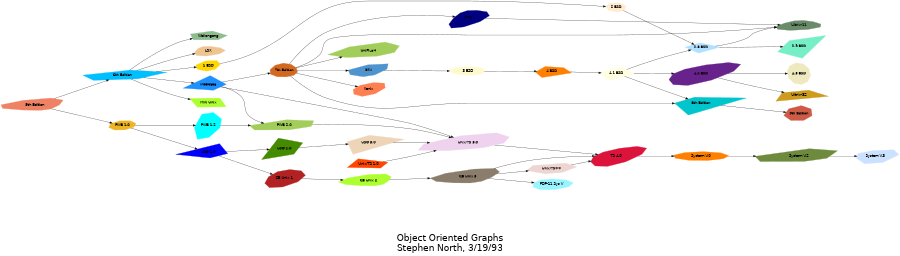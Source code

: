 digraph unix {
	graph [rankdir=LR, fontname=Helvetica, fontsize=36, label="\n\n\n\nObject Oriented Graphs\nStephen North, 3/19/93", size="6,6"];
	node [label="\N", shape=polygon, sides=4, distortion="0.0", orientation="0.0", skew="0.0", color=white, style=filled, fontname=Helvetica];
	graph [lp="1217,130",
		lwidth="5.29",
		lheight="3.50",
		bb="0,0,2434,930"];
	"5th Edition" [sides=9, distortion="0.936354", orientation=28, skew="-0.126818", color=salmon2, pos="88,571", width="2.4513", height="0.62845"];
	"6th Edition" [sides=5, distortion="0.238792", orientation=11, skew="0.995935", color=deepskyblue, pos="321,651", width="3.0296", height="0.53832"];
	"PWB 1.0" [sides=8, distortion="0.019636", orientation=79, skew="-0.440424", color=goldenrod2, pos="321,491", width="1.4451", height="0.5066"];
	LSX [sides=9, distortion="-0.698271", orientation=22, skew="-0.195492", color=burlywood2, pos="557,740", width="1.2562", height="0.53598"];
	"1 BSD" [sides=7, distortion="0.265084", orientation=26, skew="0.403659", color=gold1, pos="557,683", width="1.2527", height="0.54133"];
	"Mini Unix" [distortion="0.039386", orientation=2, skew="-0.461120", color=greenyellow, pos="557,559", width="1.8894", height="0.5"];
	Wollongong [sides=5, distortion="0.228564", orientation=63, skew="-0.062846", color=darkseagreen, pos="557,796", width="2.0084", height="0.5333"];
	Interdata [distortion="0.624013", orientation=56, skew="0.101396", color=dodgerblue1, pos="557,620", width="2.2595", height="0.704"];
	"Unix/TS 3.0" [sides=8, distortion="0.731383", orientation=43, skew="-0.824612", color=thistle2, pos="1234,439", width="3.1145", height="0.73633"];
	"PWB 2.0" [sides=6, distortion="0.592100", orientation=34, skew="-0.719269", color=darkolivegreen3, pos="771,491", width="2.401", height="0.56098"];
	"7th Edition" [sides=10, distortion="0.298417", orientation=65, skew="0.310367", color=chocolate, pos="771,691", width="1.5756", height="0.64255"];
	"8th Edition" [distortion="-0.997093", orientation=50, skew="-0.061117", color=turquoise3, pos="1872,577", width="3.2588", height="0.80427"];
	"32V" [sides=7, distortion="0.878516", orientation=19, skew="0.592905", color=steelblue3, pos="990,691", width="1.3648", height="0.60598"];
	V7M [sides=10, distortion="-0.960249", orientation=32, skew="0.460424", color=navy, pos="1234,864", width="1.4322", height="0.74745"];
	"Ultrix-11" [sides=10, distortion="-0.633186", orientation=10, skew="0.333125", color=darkseagreen4, pos="2134,828", width="1.7938", height="0.53138"];
	Xenix [sides=8, distortion="-0.337997", orientation=52, skew="-0.760726", color=coral, pos="990,628", width="1.3725", height="0.63729"];
	"UniPlus+" [sides=7, distortion="0.788483", orientation=39, skew="-0.526284", color=darkolivegreen3, pos="990,756", width="2.5716", height="0.69194"];
	"9th Edition" [sides=7, distortion="0.138690", orientation=55, skew="0.554049", color=coral3, pos="2134,557", width="1.6632", height="0.66083"];
	"2 BSD" [sides=7, distortion="-0.010661", orientation=84, skew="0.179249", color=blanchedalmond, pos="1648,912", width="1.1422", height="0.51591"];
	"2.8 BSD" [distortion="-0.239422", orientation=44, skew="0.053841", color=lightskyblue1, pos="1872,761", width="1.9268", height="0.55846"];
	"2.9 BSD" [distortion="-0.843381", orientation=70, skew="-0.601395", color=aquamarine2, pos="2134,762", width="2.3014", height="0.80291"];
	"3 BSD" [sides=10, distortion="0.251820", orientation=18, skew="-0.530618", color=lemonchiffon, pos="1234,691", width="1.5057", height="0.5"];
	"4 BSD" [sides=5, distortion="-0.772300", orientation=24, skew="-0.028475", color=darkorange1, pos="1462,690", width="1.68", height="0.58561"];
	"4.1 BSD" [distortion="-0.226170", orientation=38, skew="0.504053", color=lightyellow1, pos="1648,689", width="1.892", height="0.6378"];
	"4.2 BSD" [sides=10, distortion="-0.807349", orientation=50, skew="-0.908842", color=darkorchid4, pos="1872,687", width="2.4079", height="0.81143"];
	"4.3 BSD" [sides=10, distortion="-0.030619", orientation=76, skew="0.985021", color=lemonchiffon2, pos="2134,687", width="1.3098", height="0.77622"];
	"Ultrix-32" [distortion="-0.644209", orientation=21, skew="0.307836", color=goldenrod3, pos="2134,620", width="2.4029", height="0.58223"];
	"PWB 1.2" [sides=7, distortion="0.640971", orientation=84, skew="-0.768455", color=cyan, pos="557,491", width="1.4928", height="0.88033"];
	"USG 1.0" [distortion="0.758942", orientation=42, skew="0.039886", color=blue, pos="557,416", width="2.5329", height="0.69721"];
	"CB Unix 1" [sides=9, distortion="-0.348692", orientation=42, skew="0.767058", color=firebrick, pos="771,329", width="1.9071", height="0.72208"];
	"USG 2.0" [distortion="0.748625", orientation=74, skew="-0.647656", color=chartreuse4, pos="771,421", width="2.1103", height="0.77619"];
	"CB Unix 2" [sides=10, distortion="0.851818", orientation=32, skew="-0.020120", color=greenyellow, pos="990,313", width="2.2509", height="0.61186"];
	"CB Unix 3" [sides=10, distortion="0.992237", orientation=29, skew="0.256102", color=bisque4, pos="1234,333", width="2.5175", height="0.674"];
	"Unix/TS++" [sides=6, distortion="0.545461", orientation=16, skew="0.313589", color=mistyrose2, pos="1462,338", width="2.1927", height="0.55238"];
	"PDP-11 Sys V" [sides=9, distortion="-0.267769", orientation=40, skew="0.271226", color=cadetblue1, pos="1462,280", width="2.2197", height="0.55754"];
	"USG 3.0" [distortion="-0.848455", orientation=44, skew="0.267152", color=bisque2, pos="990,439", width="2.6638", height="0.80243"];
	"Unix/TS 1.0" [distortion="0.305594", orientation=75, skew="0.070516", color=orangered, pos="990,373", width="2.2979", height="0.5422"];
	"TS 4.0" [sides=10, distortion="-0.641701", orientation=50, skew="-0.952502", color=crimson, pos="1648,386", width="1.9319", height="0.75173"];
	"System V.0" [sides=9, distortion="0.021556", orientation=26, skew="-0.729938", color=darkorange1, pos="1872,386", width="2.2834", height="0.5"];
	"System V.2" [sides=6, distortion="0.985153", orientation=33, skew="-0.399752", color=darkolivegreen4, pos="2134,386", width="2.9816", height="0.64346"];
	"System V.3" [sides=7, distortion="-0.687574", orientation=58, skew="-0.180116", color=lightsteelblue1, pos="2356,386", width="2.1571", height="0.64742"];
	"5th Edition" -> "6th Edition" [pos="e,270.1,633.72 144.92,590.37 179.83,602.45 224.73,618.01 260.32,630.33"];
	"5th Edition" -> "PWB 1.0" [pos="e,288.47,501.92 125.86,558.24 167.57,543.79 235.35,520.32 278.79,505.27"];
	"6th Edition" -> LSX [pos="e,522.44,729.91 361.07,668.31 389.84,680.81 430.04,697.74 466,711 481.02,716.54 497.65,722.06 512.49,726.78"];
	"6th Edition" -> "1 BSD" [pos="e,514.77,677.36 414.48,663.65 445.16,667.84 478.19,672.36 504.62,675.97"];
	"6th Edition" -> "Mini Unix" [pos="e,496.08,575.76 348.62,637.7 377.19,623.73 424.12,601.65 466,586 472.62,583.53 479.57,581.12 486.56,578.82"];
	"6th Edition" -> Wollongong [pos="e,499.92,782.18 340.76,670.29 366.71,695.96 416.03,741.22 466,768 473.65,772.1 481.99,775.7 490.41,778.84"];
	"6th Edition" -> Interdata [pos="e,514.33,625.52 375.98,643.85 414.47,638.75 465.93,631.93 503.98,626.89"];
	Interdata -> "Unix/TS 3.0" [pos="e,1201.7,453.21 596.64,613.2 684.64,597.24 906.26,554.46 1086,498 1122.7,486.49 1163.1,469.97 1192.2,457.34"];
	Interdata -> "PWB 2.0" [pos="e,729.79,500.8 594.23,612.33 611.93,607.18 632.66,598.9 648,586 672.09,565.73 660.07,545.45 684,525 694.41,516.11 707.42,509.37 \
720.15,504.33"];
	Interdata -> "7th Edition" [pos="e,726.68,676.49 592.53,631.57 626.28,642.87 678.12,660.23 717.07,673.27"];
	"7th Edition" -> "8th Edition" [pos="e,1804.2,577 788.44,672.66 810.09,649.96 850.52,612.31 894,596 1035.3,543.01 1082.1,577 1233,577 1233,577 1233,577 1463,577 1578.3\
,577 1711.9,577 1794,577"];
	"7th Edition" -> "32V" [pos="e,941.16,691 823.15,691 855.51,691 897.43,691 931.03,691"];
	"7th Edition" -> V7M [pos="e,1203.4,866.98 784.65,712.23 803.99,742.56 843.99,797.43 894,823 992.46,873.33 1127.4,872.08 1193.4,867.7"];
	"7th Edition" -> "Ultrix-11" [pos="e,2069.6,823.92 811.65,703.82 827.31,710.24 844.69,719.2 858,731 880.7,751.13 867.93,773.48 894,789 958.84,827.61 1157.5,809 1233\
,809 1233,809 1233,809 1649,809 1794.6,809 1964.7,817.7 2059.5,823.32"];
	"7th Edition" -> Xenix [pos="e,960.44,636.29 813.84,678.85 853.41,667.36 912.29,650.27 950.67,639.13"];
	"7th Edition" -> "UniPlus+" [pos="e,931.04,738.64 812.56,703.15 843.06,712.29 885.54,725.01 921.18,735.69"];
	V7M -> "Ultrix-11" [pos="e,2081,830.09 1274.5,862.42 1415.9,856.75 1898,837.42 2070.8,830.49"];
	"8th Edition" -> "9th Edition" [pos="e,2083.4,560.82 1927.5,572.81 1970.2,569.52 2029.5,564.96 2073.4,561.58"];
	"1 BSD" -> "2 BSD" [pos="e,1608.4,913.09 596.85,693.35 612.99,698.2 631.73,704.56 648,712 809.25,785.69 811.71,919 989,919 989,919 989,919 1235,919 1366.2\
,919 1520.8,915.41 1598,913.37"];
	"2 BSD" -> "2.8 BSD" [pos="e,1852.6,773.5 1670.3,897.52 1711,869.84 1799.7,809.47 1844.3,779.15"];
	"2.8 BSD" -> "Ultrix-11" [pos="e,2073.7,812.71 1907.5,769.9 1947.2,780.13 2013.4,797.17 2063.8,810.17"];
	"2.8 BSD" -> "2.9 BSD" [pos="e,2085.9,761.82 1937.6,761.25 1980,761.41 2035,761.62 2075.9,761.78"];
	"32V" -> "3 BSD" [pos="e,1181.6,691 1027,691 1065,691 1125.8,691 1171.5,691"];
	"3 BSD" -> "4 BSD" [pos="e,1417.3,690.19 1281.8,690.79 1318.2,690.63 1368.8,690.41 1406.9,690.24"];
	"4 BSD" -> "4.1 BSD" [pos="e,1594.3,689.29 1515.7,689.71 1537.1,689.6 1561.9,689.46 1584.2,689.34"];
	"4.1 BSD" -> "4.2 BSD" [pos="e,1814.4,687.51 1715.3,688.4 1743.4,688.15 1776.1,687.85 1804.3,687.6"];
	"4.1 BSD" -> "2.8 BSD" [pos="e,1838.6,751.34 1684.9,701.61 1705.1,708.65 1730.9,717.49 1754,725 1778.7,733.04 1806.5,741.61 1828.8,748.37"];
	"4.1 BSD" -> "8th Edition" [pos="e,1846.2,589.52 1670.7,678.06 1709.5,658.49 1791,617.37 1837.2,594.07"];
	"4.2 BSD" -> "4.3 BSD" [pos="e,2088.8,687 1930.7,687 1974.9,687 2035.4,687 2078.7,687"];
	"4.2 BSD" -> "Ultrix-32" [pos="e,2096.6,629.39 1910,677.47 1956.4,665.51 2036.1,644.97 2086.6,631.96"];
	"PWB 1.0" -> "PWB 1.2" [pos="e,507.68,491 368.79,491 405.84,491 457.81,491 497.59,491"];
	"PWB 1.0" -> "USG 1.0" [pos="e,526.33,425.51 354.54,480.57 397.01,466.96 471.27,443.16 516.79,428.57"];
	"PWB 1.2" -> "PWB 2.0" [pos="e,687.28,491 604.52,491 625.84,491 651.91,491 676.98,491"];
	"USG 1.0" -> "CB Unix 1" [pos="e,738.83,341.79 583.57,405.51 619.82,390.63 686.49,363.27 729.51,345.62"];
	"USG 1.0" -> "USG 2.0" [pos="e,722.42,419.88 608.51,417.19 639.67,417.93 679.75,418.87 712.18,419.64"];
	"CB Unix 1" -> "CB Unix 2" [pos="e,926.08,317.64 823.7,325.19 851.3,323.15 885.71,320.62 915.99,318.38"];
	"CB Unix 2" -> "CB Unix 3" [pos="e,1147.1,325.9 1046.8,317.61 1073.5,319.82 1106.3,322.53 1136.8,325.05"];
	"CB Unix 3" -> "Unix/TS++" [pos="e,1388.7,336.4 1295,334.33 1320.6,334.89 1350.9,335.56 1378.6,336.18"];
	"CB Unix 3" -> "PDP-11 Sys V" [pos="e,1412.6,291.35 1275.1,323.59 1310.6,315.28 1362.7,303.06 1402.7,293.67"];
	"USG 2.0" -> "USG 3.0" [pos="e,936.56,434.65 822.88,425.22 853.87,427.79 893.7,431.09 926.59,433.82"];
	"USG 3.0" -> "Unix/TS 3.0" [pos="e,1147.7,439 1055.5,439 1080.7,439 1110.1,439 1137.7,439"];
	"PWB 2.0" -> "Unix/TS 3.0" [pos="e,1193.8,451.13 840.06,491.63 903.92,491.31 1001.9,488.46 1086,476 1119.2,471.08 1155.8,461.89 1184.1,453.9"];
	"Unix/TS 1.0" -> "Unix/TS 3.0" [pos="e,1156.6,418.16 1029.9,383.6 1061.4,392.19 1106.9,404.6 1146.8,415.5"];
	"Unix/TS 3.0" -> "TS 4.0" [pos="e,1608.1,391.24 1292.7,431.77 1354.4,424.03 1455.2,411.31 1542,400 1560.3,397.62 1580.4,394.95 1598,392.59"];
	"Unix/TS++" -> "TS 4.0" [pos="e,1589.9,371.1 1519.2,352.66 1538.4,357.66 1560,363.3 1579.9,368.5"];
	"CB Unix 3" -> "TS 4.0" [pos="e,1596,384.35 1306.4,351.22 1330.3,356.73 1357.2,362.3 1382,366 1451.4,376.36 1532,381.47 1585.9,383.91"];
	"TS 4.0" -> "System V.0" [pos="e,1793,386 1697.4,386 1722.4,386 1753.7,386 1782.8,386"];
	"System V.0" -> "System V.2" [pos="e,2028.9,386 1952.1,386 1973.1,386 1996.1,386 2018.6,386"];
	"System V.2" -> "System V.3" [pos="e,2296.2,386 2210.1,386 2234.7,386 2261.9,386 2286.1,386"];
}
